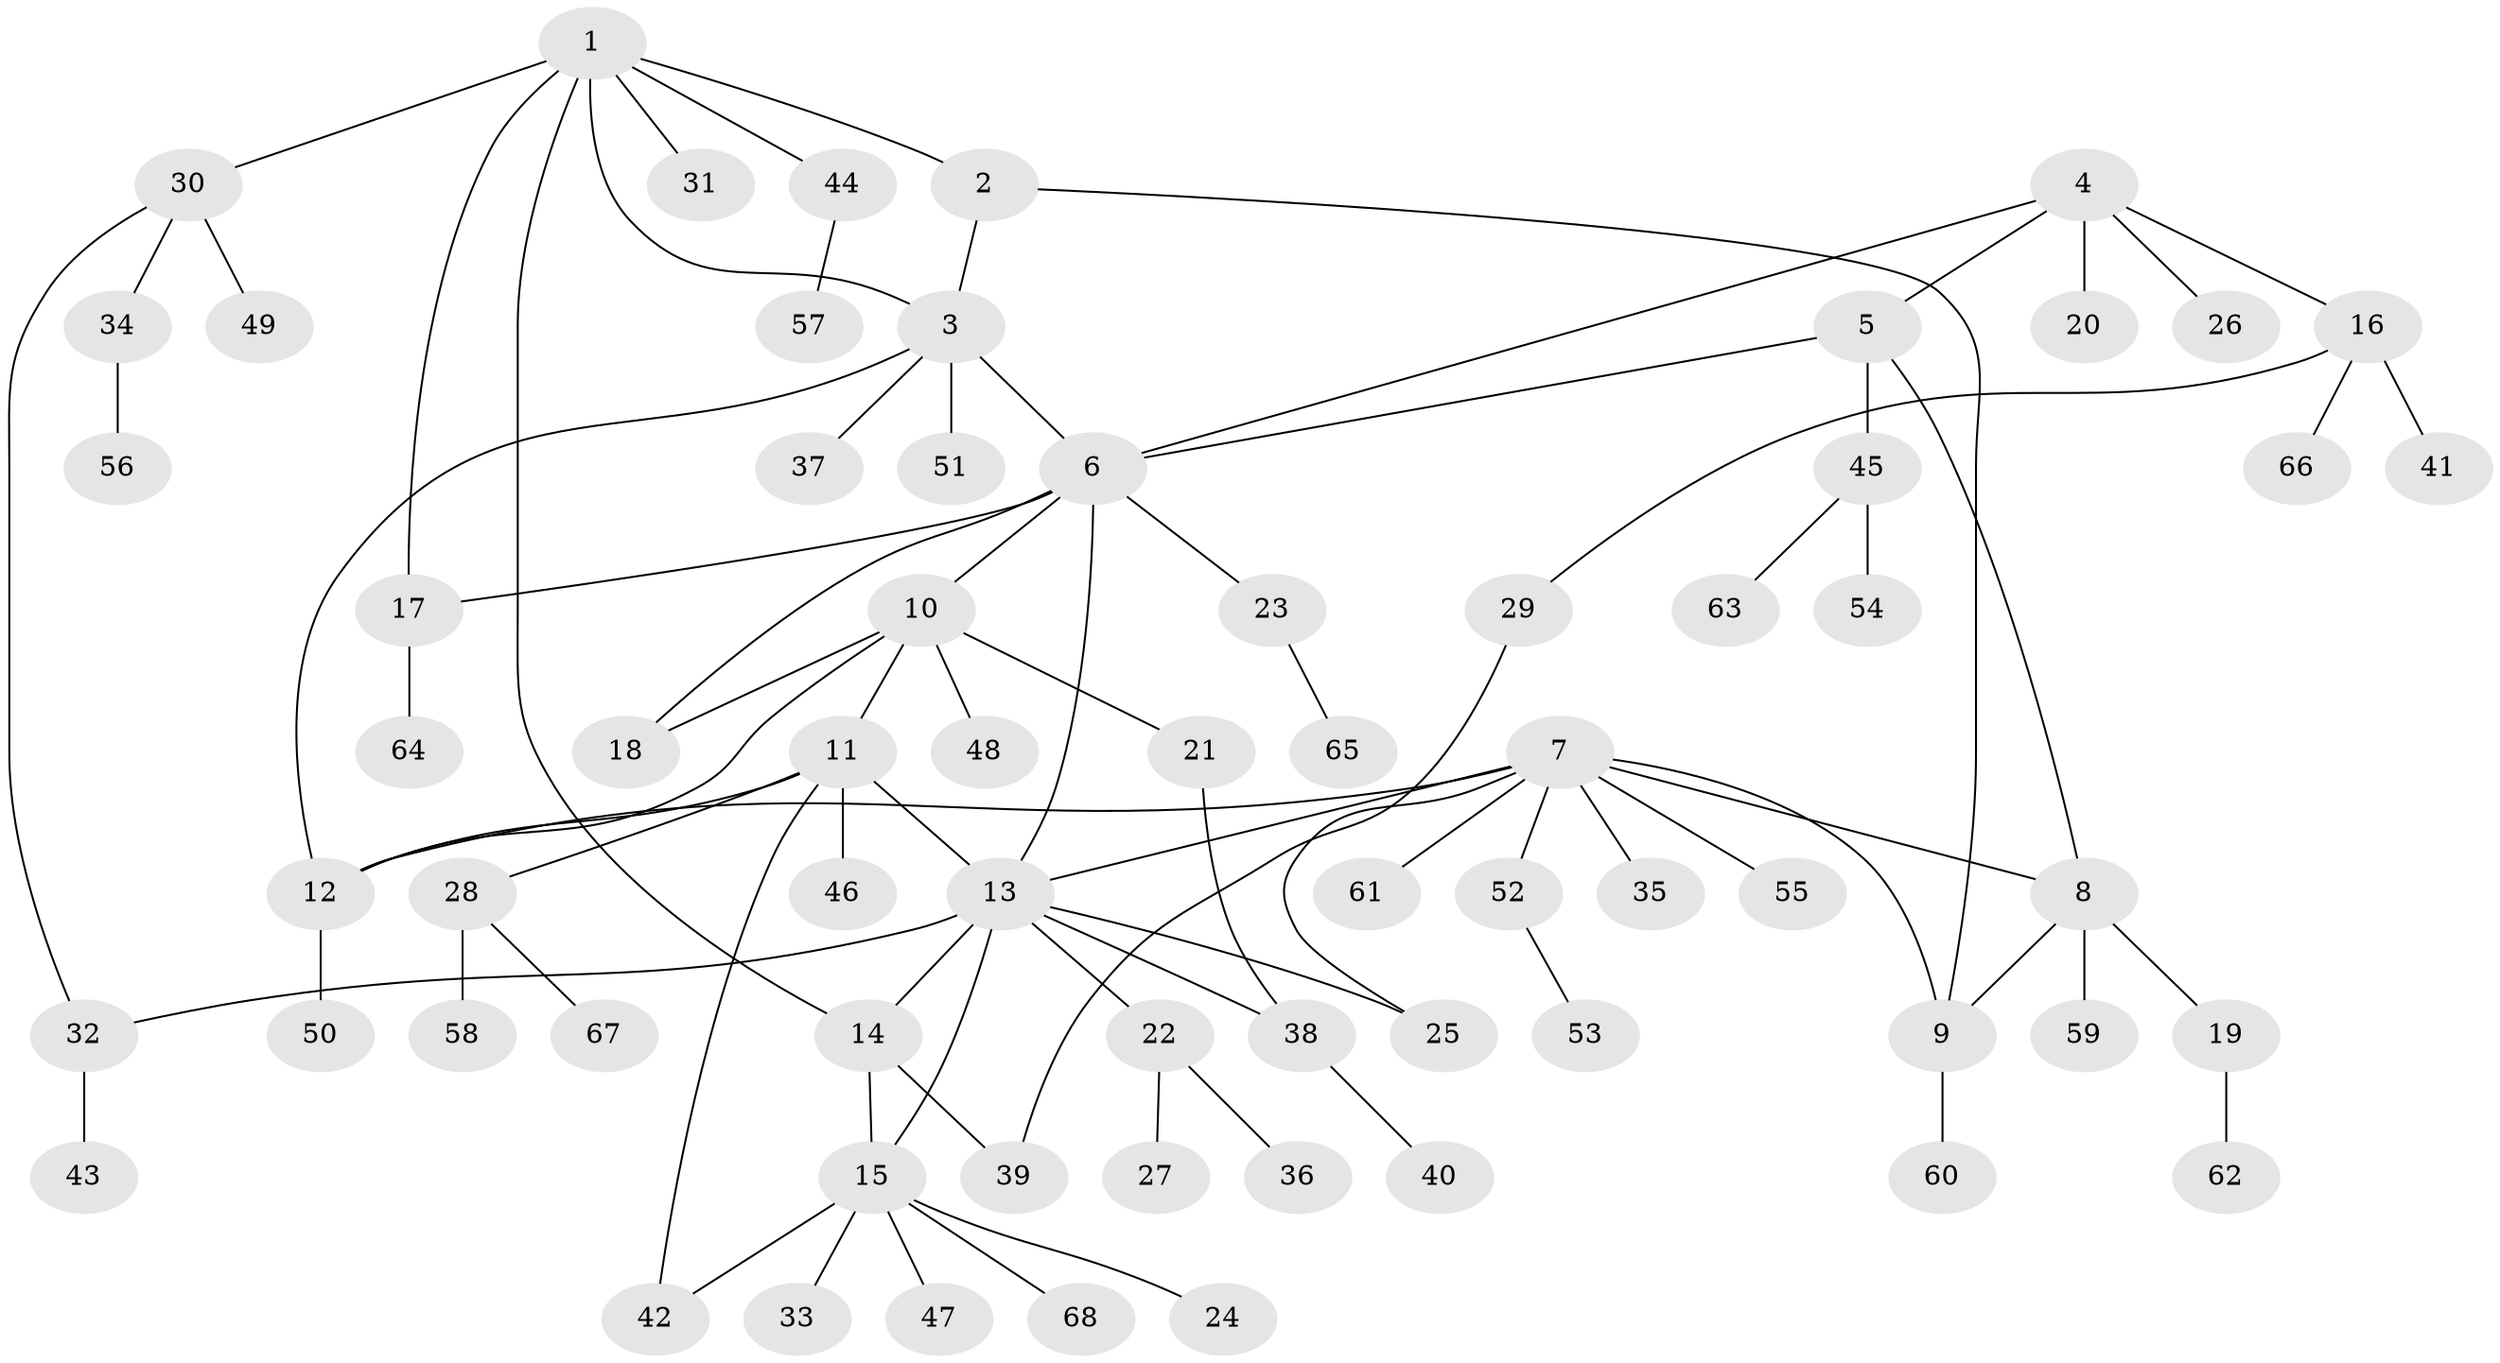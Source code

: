 // Generated by graph-tools (version 1.1) at 2025/55/03/09/25 04:55:57]
// undirected, 68 vertices, 85 edges
graph export_dot {
graph [start="1"]
  node [color=gray90,style=filled];
  1;
  2;
  3;
  4;
  5;
  6;
  7;
  8;
  9;
  10;
  11;
  12;
  13;
  14;
  15;
  16;
  17;
  18;
  19;
  20;
  21;
  22;
  23;
  24;
  25;
  26;
  27;
  28;
  29;
  30;
  31;
  32;
  33;
  34;
  35;
  36;
  37;
  38;
  39;
  40;
  41;
  42;
  43;
  44;
  45;
  46;
  47;
  48;
  49;
  50;
  51;
  52;
  53;
  54;
  55;
  56;
  57;
  58;
  59;
  60;
  61;
  62;
  63;
  64;
  65;
  66;
  67;
  68;
  1 -- 2;
  1 -- 3;
  1 -- 14;
  1 -- 17;
  1 -- 30;
  1 -- 31;
  1 -- 44;
  2 -- 3;
  2 -- 9;
  3 -- 6;
  3 -- 12;
  3 -- 37;
  3 -- 51;
  4 -- 5;
  4 -- 6;
  4 -- 16;
  4 -- 20;
  4 -- 26;
  5 -- 6;
  5 -- 8;
  5 -- 45;
  6 -- 10;
  6 -- 13;
  6 -- 17;
  6 -- 18;
  6 -- 23;
  7 -- 8;
  7 -- 9;
  7 -- 12;
  7 -- 13;
  7 -- 25;
  7 -- 35;
  7 -- 52;
  7 -- 55;
  7 -- 61;
  8 -- 9;
  8 -- 19;
  8 -- 59;
  9 -- 60;
  10 -- 11;
  10 -- 12;
  10 -- 18;
  10 -- 21;
  10 -- 48;
  11 -- 12;
  11 -- 13;
  11 -- 28;
  11 -- 42;
  11 -- 46;
  12 -- 50;
  13 -- 14;
  13 -- 15;
  13 -- 22;
  13 -- 25;
  13 -- 32;
  13 -- 38;
  14 -- 15;
  14 -- 39;
  15 -- 24;
  15 -- 33;
  15 -- 42;
  15 -- 47;
  15 -- 68;
  16 -- 29;
  16 -- 41;
  16 -- 66;
  17 -- 64;
  19 -- 62;
  21 -- 38;
  22 -- 27;
  22 -- 36;
  23 -- 65;
  28 -- 58;
  28 -- 67;
  29 -- 39;
  30 -- 32;
  30 -- 34;
  30 -- 49;
  32 -- 43;
  34 -- 56;
  38 -- 40;
  44 -- 57;
  45 -- 54;
  45 -- 63;
  52 -- 53;
}
